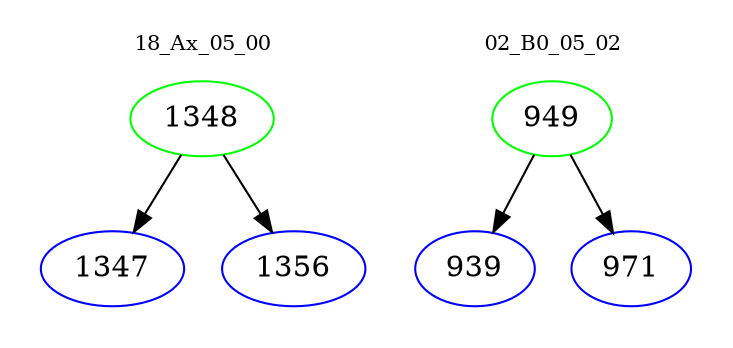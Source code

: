 digraph{
subgraph cluster_0 {
color = white
label = "18_Ax_05_00";
fontsize=10;
T0_1348 [label="1348", color="green"]
T0_1348 -> T0_1347 [color="black"]
T0_1347 [label="1347", color="blue"]
T0_1348 -> T0_1356 [color="black"]
T0_1356 [label="1356", color="blue"]
}
subgraph cluster_1 {
color = white
label = "02_B0_05_02";
fontsize=10;
T1_949 [label="949", color="green"]
T1_949 -> T1_939 [color="black"]
T1_939 [label="939", color="blue"]
T1_949 -> T1_971 [color="black"]
T1_971 [label="971", color="blue"]
}
}
